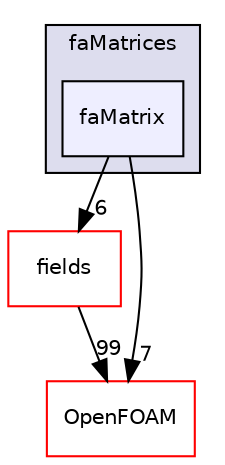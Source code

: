 digraph "src/finiteArea/faMatrices/faMatrix" {
  bgcolor=transparent;
  compound=true
  node [ fontsize="10", fontname="Helvetica"];
  edge [ labelfontsize="10", labelfontname="Helvetica"];
  subgraph clusterdir_11fa0d52a0a43d2db65b942bd42d04b1 {
    graph [ bgcolor="#ddddee", pencolor="black", label="faMatrices" fontname="Helvetica", fontsize="10", URL="dir_11fa0d52a0a43d2db65b942bd42d04b1.html"]
  dir_a8b85252988bafbae81e433cb67ade88 [shape=box, label="faMatrix", style="filled", fillcolor="#eeeeff", pencolor="black", URL="dir_a8b85252988bafbae81e433cb67ade88.html"];
  }
  dir_82c77a639fb8894523e0866635d617d1 [shape=box label="fields" color="red" URL="dir_82c77a639fb8894523e0866635d617d1.html"];
  dir_c5473ff19b20e6ec4dfe5c310b3778a8 [shape=box label="OpenFOAM" color="red" URL="dir_c5473ff19b20e6ec4dfe5c310b3778a8.html"];
  dir_82c77a639fb8894523e0866635d617d1->dir_c5473ff19b20e6ec4dfe5c310b3778a8 [headlabel="99", labeldistance=1.5 headhref="dir_000734_002151.html"];
  dir_a8b85252988bafbae81e433cb67ade88->dir_82c77a639fb8894523e0866635d617d1 [headlabel="6", labeldistance=1.5 headhref="dir_000717_000734.html"];
  dir_a8b85252988bafbae81e433cb67ade88->dir_c5473ff19b20e6ec4dfe5c310b3778a8 [headlabel="7", labeldistance=1.5 headhref="dir_000717_002151.html"];
}
